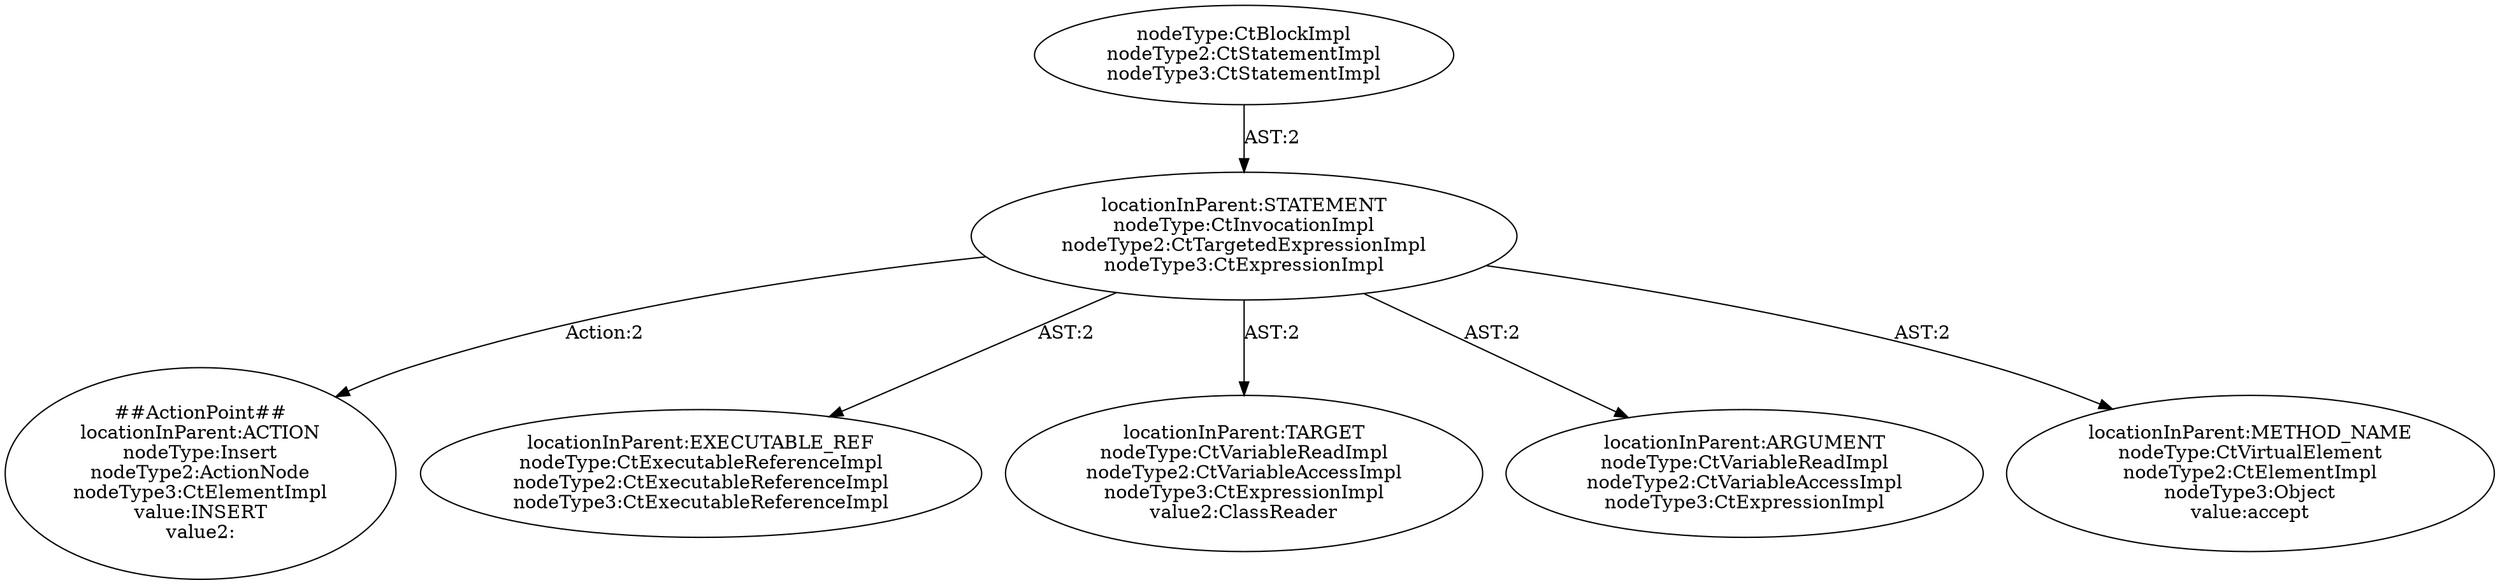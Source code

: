 digraph "Pattern" {
0 [label="##ActionPoint##
locationInParent:ACTION
nodeType:Insert
nodeType2:ActionNode
nodeType3:CtElementImpl
value:INSERT
value2:" shape=ellipse]
1 [label="locationInParent:STATEMENT
nodeType:CtInvocationImpl
nodeType2:CtTargetedExpressionImpl
nodeType3:CtExpressionImpl" shape=ellipse]
2 [label="nodeType:CtBlockImpl
nodeType2:CtStatementImpl
nodeType3:CtStatementImpl" shape=ellipse]
3 [label="locationInParent:EXECUTABLE_REF
nodeType:CtExecutableReferenceImpl
nodeType2:CtExecutableReferenceImpl
nodeType3:CtExecutableReferenceImpl" shape=ellipse]
4 [label="locationInParent:TARGET
nodeType:CtVariableReadImpl
nodeType2:CtVariableAccessImpl
nodeType3:CtExpressionImpl
value2:ClassReader" shape=ellipse]
5 [label="locationInParent:ARGUMENT
nodeType:CtVariableReadImpl
nodeType2:CtVariableAccessImpl
nodeType3:CtExpressionImpl" shape=ellipse]
6 [label="locationInParent:METHOD_NAME
nodeType:CtVirtualElement
nodeType2:CtElementImpl
nodeType3:Object
value:accept" shape=ellipse]
1 -> 0 [label="Action:2"];
1 -> 6 [label="AST:2"];
1 -> 4 [label="AST:2"];
1 -> 3 [label="AST:2"];
1 -> 5 [label="AST:2"];
2 -> 1 [label="AST:2"];
}